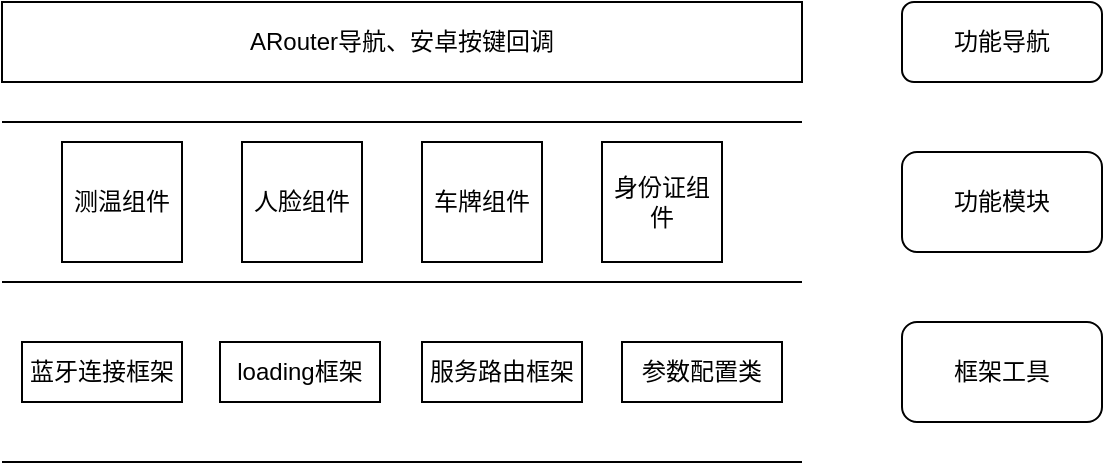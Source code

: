 <mxfile version="13.10.4" type="github">
  <diagram id="trq6vkITj8GTFHiVhLCf" name="Page-1">
    <mxGraphModel dx="1038" dy="575" grid="1" gridSize="10" guides="1" tooltips="1" connect="1" arrows="1" fold="1" page="1" pageScale="1" pageWidth="827" pageHeight="1169" math="0" shadow="0">
      <root>
        <mxCell id="0" />
        <mxCell id="1" parent="0" />
        <mxCell id="YJvB2eoP43ZOFPt_pWM3-1" value="ARouter导航、安卓按键回调" style="rounded=0;whiteSpace=wrap;html=1;" vertex="1" parent="1">
          <mxGeometry x="160" y="120" width="400" height="40" as="geometry" />
        </mxCell>
        <mxCell id="YJvB2eoP43ZOFPt_pWM3-2" value="" style="endArrow=none;html=1;" edge="1" parent="1">
          <mxGeometry width="50" height="50" relative="1" as="geometry">
            <mxPoint x="160" y="260" as="sourcePoint" />
            <mxPoint x="560" y="260" as="targetPoint" />
          </mxGeometry>
        </mxCell>
        <mxCell id="YJvB2eoP43ZOFPt_pWM3-3" value="" style="endArrow=none;html=1;" edge="1" parent="1">
          <mxGeometry width="50" height="50" relative="1" as="geometry">
            <mxPoint x="160" y="180" as="sourcePoint" />
            <mxPoint x="560" y="180" as="targetPoint" />
          </mxGeometry>
        </mxCell>
        <mxCell id="YJvB2eoP43ZOFPt_pWM3-4" value="测温组件" style="rounded=0;whiteSpace=wrap;html=1;" vertex="1" parent="1">
          <mxGeometry x="190" y="190" width="60" height="60" as="geometry" />
        </mxCell>
        <mxCell id="YJvB2eoP43ZOFPt_pWM3-5" value="人脸组件" style="rounded=0;whiteSpace=wrap;html=1;" vertex="1" parent="1">
          <mxGeometry x="280" y="190" width="60" height="60" as="geometry" />
        </mxCell>
        <mxCell id="YJvB2eoP43ZOFPt_pWM3-6" value="车牌组件" style="rounded=0;whiteSpace=wrap;html=1;" vertex="1" parent="1">
          <mxGeometry x="370" y="190" width="60" height="60" as="geometry" />
        </mxCell>
        <mxCell id="YJvB2eoP43ZOFPt_pWM3-7" value="身份证组件" style="rounded=0;whiteSpace=wrap;html=1;" vertex="1" parent="1">
          <mxGeometry x="460" y="190" width="60" height="60" as="geometry" />
        </mxCell>
        <mxCell id="YJvB2eoP43ZOFPt_pWM3-8" value="功能导航" style="rounded=1;whiteSpace=wrap;html=1;" vertex="1" parent="1">
          <mxGeometry x="610" y="120" width="100" height="40" as="geometry" />
        </mxCell>
        <mxCell id="YJvB2eoP43ZOFPt_pWM3-12" value="功能模块" style="rounded=1;whiteSpace=wrap;html=1;" vertex="1" parent="1">
          <mxGeometry x="610" y="195" width="100" height="50" as="geometry" />
        </mxCell>
        <mxCell id="YJvB2eoP43ZOFPt_pWM3-13" value="" style="endArrow=none;html=1;" edge="1" parent="1">
          <mxGeometry width="50" height="50" relative="1" as="geometry">
            <mxPoint x="160" y="350" as="sourcePoint" />
            <mxPoint x="560" y="350" as="targetPoint" />
          </mxGeometry>
        </mxCell>
        <mxCell id="YJvB2eoP43ZOFPt_pWM3-14" value="框架工具" style="rounded=1;whiteSpace=wrap;html=1;" vertex="1" parent="1">
          <mxGeometry x="610" y="280" width="100" height="50" as="geometry" />
        </mxCell>
        <mxCell id="YJvB2eoP43ZOFPt_pWM3-16" value="loading框架" style="rounded=0;whiteSpace=wrap;html=1;" vertex="1" parent="1">
          <mxGeometry x="269" y="290" width="80" height="30" as="geometry" />
        </mxCell>
        <mxCell id="YJvB2eoP43ZOFPt_pWM3-17" value="蓝牙连接框架" style="rounded=0;whiteSpace=wrap;html=1;" vertex="1" parent="1">
          <mxGeometry x="170" y="290" width="80" height="30" as="geometry" />
        </mxCell>
        <mxCell id="YJvB2eoP43ZOFPt_pWM3-18" value="参数配置类" style="rounded=0;whiteSpace=wrap;html=1;" vertex="1" parent="1">
          <mxGeometry x="470" y="290" width="80" height="30" as="geometry" />
        </mxCell>
        <mxCell id="YJvB2eoP43ZOFPt_pWM3-19" value="服务路由框架" style="rounded=0;whiteSpace=wrap;html=1;" vertex="1" parent="1">
          <mxGeometry x="370" y="290" width="80" height="30" as="geometry" />
        </mxCell>
      </root>
    </mxGraphModel>
  </diagram>
</mxfile>

